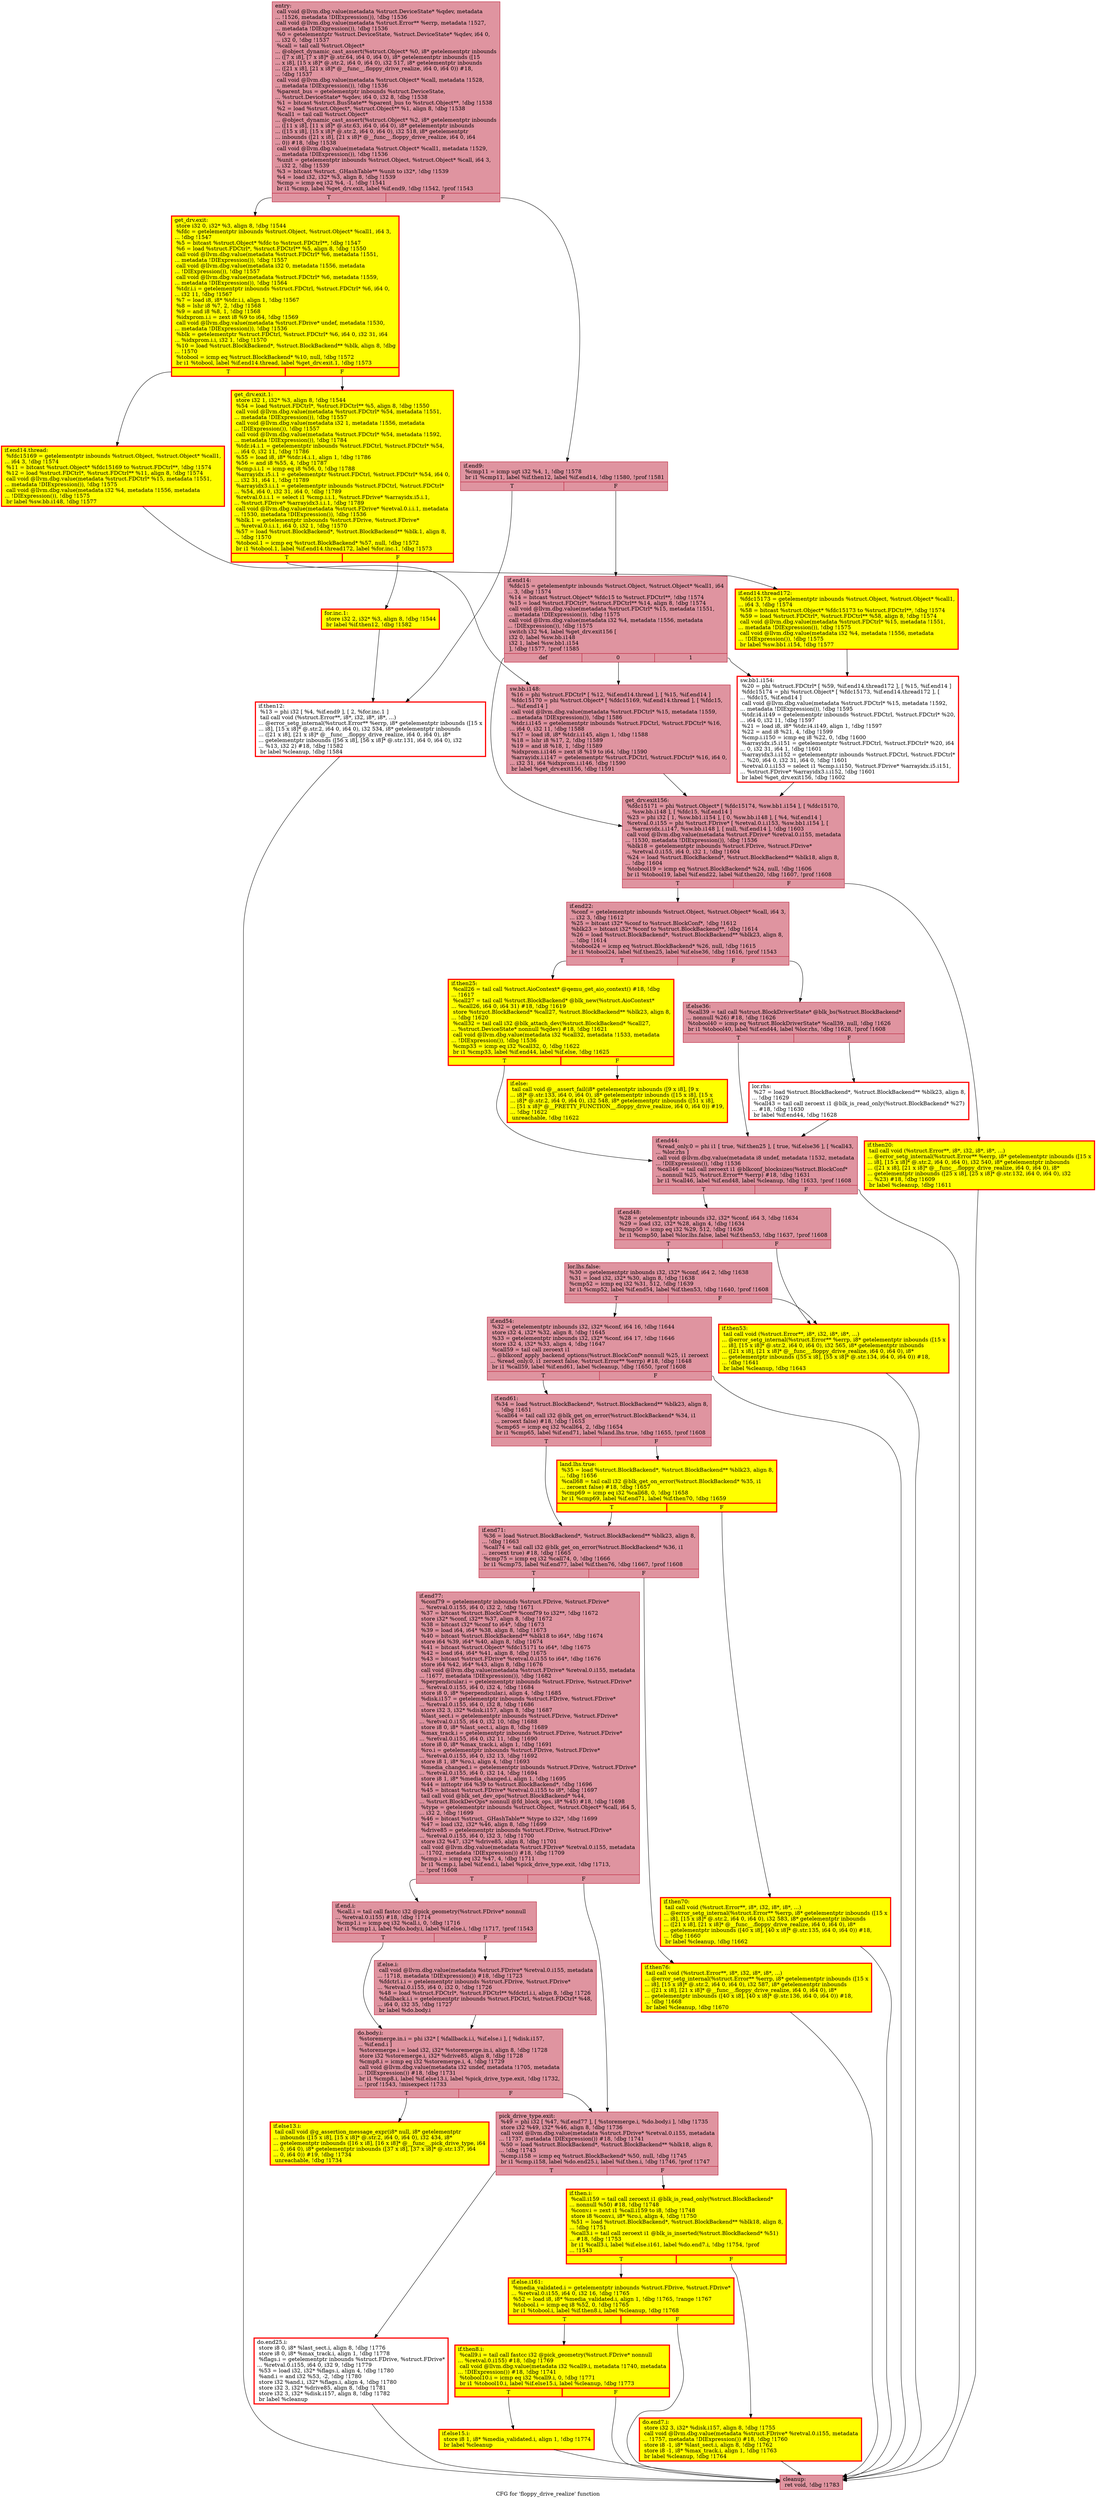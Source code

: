 digraph "CFG for 'floppy_drive_realize' function" {
	label="CFG for 'floppy_drive_realize' function";

	Node0x55f140ef0ff0 [shape=record,color="#b70d28ff", style=filled, fillcolor="#b70d2870",label="{entry:\l  call void @llvm.dbg.value(metadata %struct.DeviceState* %qdev, metadata\l... !1526, metadata !DIExpression()), !dbg !1536\l  call void @llvm.dbg.value(metadata %struct.Error** %errp, metadata !1527,\l... metadata !DIExpression()), !dbg !1536\l  %0 = getelementptr %struct.DeviceState, %struct.DeviceState* %qdev, i64 0,\l... i32 0, !dbg !1537\l  %call = tail call %struct.Object*\l... @object_dynamic_cast_assert(%struct.Object* %0, i8* getelementptr inbounds\l... ([7 x i8], [7 x i8]* @.str.64, i64 0, i64 0), i8* getelementptr inbounds ([15\l... x i8], [15 x i8]* @.str.2, i64 0, i64 0), i32 517, i8* getelementptr inbounds\l... ([21 x i8], [21 x i8]* @__func__.floppy_drive_realize, i64 0, i64 0)) #18,\l... !dbg !1537\l  call void @llvm.dbg.value(metadata %struct.Object* %call, metadata !1528,\l... metadata !DIExpression()), !dbg !1536\l  %parent_bus = getelementptr inbounds %struct.DeviceState,\l... %struct.DeviceState* %qdev, i64 0, i32 8, !dbg !1538\l  %1 = bitcast %struct.BusState** %parent_bus to %struct.Object**, !dbg !1538\l  %2 = load %struct.Object*, %struct.Object** %1, align 8, !dbg !1538\l  %call1 = tail call %struct.Object*\l... @object_dynamic_cast_assert(%struct.Object* %2, i8* getelementptr inbounds\l... ([11 x i8], [11 x i8]* @.str.63, i64 0, i64 0), i8* getelementptr inbounds\l... ([15 x i8], [15 x i8]* @.str.2, i64 0, i64 0), i32 518, i8* getelementptr\l... inbounds ([21 x i8], [21 x i8]* @__func__.floppy_drive_realize, i64 0, i64\l... 0)) #18, !dbg !1538\l  call void @llvm.dbg.value(metadata %struct.Object* %call1, metadata !1529,\l... metadata !DIExpression()), !dbg !1536\l  %unit = getelementptr inbounds %struct.Object, %struct.Object* %call, i64 3,\l... i32 2, !dbg !1539\l  %3 = bitcast %struct._GHashTable** %unit to i32*, !dbg !1539\l  %4 = load i32, i32* %3, align 8, !dbg !1539\l  %cmp = icmp eq i32 %4, -1, !dbg !1541\l  br i1 %cmp, label %get_drv.exit, label %if.end9, !dbg !1542, !prof !1543\l|{<s0>T|<s1>F}}"];
	Node0x55f140ef0ff0:s0 -> Node0x55f141253740;
	Node0x55f140ef0ff0:s1 -> Node0x55f141253190;
	Node0x55f141253740 [shape=record,penwidth=3.0, style="filled", color="red", fillcolor="yellow",label="{get_drv.exit:                                     \l  store i32 0, i32* %3, align 8, !dbg !1544\l  %fdc = getelementptr inbounds %struct.Object, %struct.Object* %call1, i64 3,\l... !dbg !1547\l  %5 = bitcast %struct.Object* %fdc to %struct.FDCtrl**, !dbg !1547\l  %6 = load %struct.FDCtrl*, %struct.FDCtrl** %5, align 8, !dbg !1550\l  call void @llvm.dbg.value(metadata %struct.FDCtrl* %6, metadata !1551,\l... metadata !DIExpression()), !dbg !1557\l  call void @llvm.dbg.value(metadata i32 0, metadata !1556, metadata\l... !DIExpression()), !dbg !1557\l  call void @llvm.dbg.value(metadata %struct.FDCtrl* %6, metadata !1559,\l... metadata !DIExpression()), !dbg !1564\l  %tdr.i.i = getelementptr inbounds %struct.FDCtrl, %struct.FDCtrl* %6, i64 0,\l... i32 11, !dbg !1567\l  %7 = load i8, i8* %tdr.i.i, align 1, !dbg !1567\l  %8 = lshr i8 %7, 2, !dbg !1568\l  %9 = and i8 %8, 1, !dbg !1568\l  %idxprom.i.i = zext i8 %9 to i64, !dbg !1569\l  call void @llvm.dbg.value(metadata %struct.FDrive* undef, metadata !1530,\l... metadata !DIExpression()), !dbg !1536\l  %blk = getelementptr %struct.FDCtrl, %struct.FDCtrl* %6, i64 0, i32 31, i64\l... %idxprom.i.i, i32 1, !dbg !1570\l  %10 = load %struct.BlockBackend*, %struct.BlockBackend** %blk, align 8, !dbg\l... !1570\l  %tobool = icmp eq %struct.BlockBackend* %10, null, !dbg !1572\l  br i1 %tobool, label %if.end14.thread, label %get_drv.exit.1, !dbg !1573\l|{<s0>T|<s1>F}}"];
	Node0x55f141253740:s0 -> Node0x55f14148bae0;
	Node0x55f141253740:s1 -> Node0x55f1413ffdd0;
	Node0x55f14148bae0 [shape=record,penwidth=3.0, style="filled", color="red", fillcolor="yellow",label="{if.end14.thread:                                  \l  %fdc15169 = getelementptr inbounds %struct.Object, %struct.Object* %call1,\l... i64 3, !dbg !1574\l  %11 = bitcast %struct.Object* %fdc15169 to %struct.FDCtrl**, !dbg !1574\l  %12 = load %struct.FDCtrl*, %struct.FDCtrl** %11, align 8, !dbg !1574\l  call void @llvm.dbg.value(metadata %struct.FDCtrl* %15, metadata !1551,\l... metadata !DIExpression()), !dbg !1575\l  call void @llvm.dbg.value(metadata i32 %4, metadata !1556, metadata\l... !DIExpression()), !dbg !1575\l  br label %sw.bb.i148, !dbg !1577\l}"];
	Node0x55f14148bae0 -> Node0x55f1410b4130;
	Node0x55f141253190 [shape=record,color="#b70d28ff", style=filled, fillcolor="#b70d2870",label="{if.end9:                                          \l  %cmp11 = icmp ugt i32 %4, 1, !dbg !1578\l  br i1 %cmp11, label %if.then12, label %if.end14, !dbg !1580, !prof !1581\l|{<s0>T|<s1>F}}"];
	Node0x55f141253190:s0 -> Node0x55f141255920;
	Node0x55f141253190:s1 -> Node0x55f141255970;
	Node0x55f141255920 [shape=record,penwidth=3.0, color="red",label="{if.then12:                                        \l  %13 = phi i32 [ %4, %if.end9 ], [ 2, %for.inc.1 ]\l  tail call void (%struct.Error**, i8*, i32, i8*, i8*, ...)\l... @error_setg_internal(%struct.Error** %errp, i8* getelementptr inbounds ([15 x\l... i8], [15 x i8]* @.str.2, i64 0, i64 0), i32 534, i8* getelementptr inbounds\l... ([21 x i8], [21 x i8]* @__func__.floppy_drive_realize, i64 0, i64 0), i8*\l... getelementptr inbounds ([56 x i8], [56 x i8]* @.str.131, i64 0, i64 0), i32\l... %13, i32 2) #18, !dbg !1582\l  br label %cleanup, !dbg !1584\l}"];
	Node0x55f141255920 -> Node0x55f1412562b0;
	Node0x55f141255970 [shape=record,color="#b70d28ff", style=filled, fillcolor="#b70d2870",label="{if.end14:                                         \l  %fdc15 = getelementptr inbounds %struct.Object, %struct.Object* %call1, i64\l... 3, !dbg !1574\l  %14 = bitcast %struct.Object* %fdc15 to %struct.FDCtrl**, !dbg !1574\l  %15 = load %struct.FDCtrl*, %struct.FDCtrl** %14, align 8, !dbg !1574\l  call void @llvm.dbg.value(metadata %struct.FDCtrl* %15, metadata !1551,\l... metadata !DIExpression()), !dbg !1575\l  call void @llvm.dbg.value(metadata i32 %4, metadata !1556, metadata\l... !DIExpression()), !dbg !1575\l  switch i32 %4, label %get_drv.exit156 [\l    i32 0, label %sw.bb.i148\l    i32 1, label %sw.bb1.i154\l  ], !dbg !1577, !prof !1585\l|{<s0>def|<s1>0|<s2>1}}"];
	Node0x55f141255970:s0 -> Node0x55f14110deb0;
	Node0x55f141255970:s1 -> Node0x55f1410b4130;
	Node0x55f141255970:s2 -> Node0x55f1411eb610;
	Node0x55f1410b4130 [shape=record,color="#b70d28ff", style=filled, fillcolor="#b70d2870",label="{sw.bb.i148:                                       \l  %16 = phi %struct.FDCtrl* [ %12, %if.end14.thread ], [ %15, %if.end14 ]\l  %fdc15170 = phi %struct.Object* [ %fdc15169, %if.end14.thread ], [ %fdc15,\l... %if.end14 ]\l  call void @llvm.dbg.value(metadata %struct.FDCtrl* %15, metadata !1559,\l... metadata !DIExpression()), !dbg !1586\l  %tdr.i.i145 = getelementptr inbounds %struct.FDCtrl, %struct.FDCtrl* %16,\l... i64 0, i32 11, !dbg !1588\l  %17 = load i8, i8* %tdr.i.i145, align 1, !dbg !1588\l  %18 = lshr i8 %17, 2, !dbg !1589\l  %19 = and i8 %18, 1, !dbg !1589\l  %idxprom.i.i146 = zext i8 %19 to i64, !dbg !1590\l  %arrayidx.i.i147 = getelementptr %struct.FDCtrl, %struct.FDCtrl* %16, i64 0,\l... i32 31, i64 %idxprom.i.i146, !dbg !1590\l  br label %get_drv.exit156, !dbg !1591\l}"];
	Node0x55f1410b4130 -> Node0x55f14110deb0;
	Node0x55f1411eb610 [shape=record,penwidth=3.0, color="red",label="{sw.bb1.i154:                                      \l  %20 = phi %struct.FDCtrl* [ %59, %if.end14.thread172 ], [ %15, %if.end14 ]\l  %fdc15174 = phi %struct.Object* [ %fdc15173, %if.end14.thread172 ], [\l... %fdc15, %if.end14 ]\l  call void @llvm.dbg.value(metadata %struct.FDCtrl* %15, metadata !1592,\l... metadata !DIExpression()), !dbg !1595\l  %tdr.i4.i149 = getelementptr inbounds %struct.FDCtrl, %struct.FDCtrl* %20,\l... i64 0, i32 11, !dbg !1597\l  %21 = load i8, i8* %tdr.i4.i149, align 1, !dbg !1597\l  %22 = and i8 %21, 4, !dbg !1599\l  %cmp.i.i150 = icmp eq i8 %22, 0, !dbg !1600\l  %arrayidx.i5.i151 = getelementptr %struct.FDCtrl, %struct.FDCtrl* %20, i64\l... 0, i32 31, i64 1, !dbg !1601\l  %arrayidx3.i.i152 = getelementptr inbounds %struct.FDCtrl, %struct.FDCtrl*\l... %20, i64 0, i32 31, i64 0, !dbg !1601\l  %retval.0.i.i153 = select i1 %cmp.i.i150, %struct.FDrive* %arrayidx.i5.i151,\l... %struct.FDrive* %arrayidx3.i.i152, !dbg !1601\l  br label %get_drv.exit156, !dbg !1602\l}"];
	Node0x55f1411eb610 -> Node0x55f14110deb0;
	Node0x55f14110deb0 [shape=record,color="#b70d28ff", style=filled, fillcolor="#b70d2870",label="{get_drv.exit156:                                  \l  %fdc15171 = phi %struct.Object* [ %fdc15174, %sw.bb1.i154 ], [ %fdc15170,\l... %sw.bb.i148 ], [ %fdc15, %if.end14 ]\l  %23 = phi i32 [ 1, %sw.bb1.i154 ], [ 0, %sw.bb.i148 ], [ %4, %if.end14 ]\l  %retval.0.i155 = phi %struct.FDrive* [ %retval.0.i.i153, %sw.bb1.i154 ], [\l... %arrayidx.i.i147, %sw.bb.i148 ], [ null, %if.end14 ], !dbg !1603\l  call void @llvm.dbg.value(metadata %struct.FDrive* %retval.0.i155, metadata\l... !1530, metadata !DIExpression()), !dbg !1536\l  %blk18 = getelementptr inbounds %struct.FDrive, %struct.FDrive*\l... %retval.0.i155, i64 0, i32 1, !dbg !1604\l  %24 = load %struct.BlockBackend*, %struct.BlockBackend** %blk18, align 8,\l... !dbg !1604\l  %tobool19 = icmp eq %struct.BlockBackend* %24, null, !dbg !1606\l  br i1 %tobool19, label %if.end22, label %if.then20, !dbg !1607, !prof !1608\l|{<s0>T|<s1>F}}"];
	Node0x55f14110deb0:s0 -> Node0x55f141257140;
	Node0x55f14110deb0:s1 -> Node0x55f1412570d0;
	Node0x55f1412570d0 [shape=record,penwidth=3.0, style="filled", color="red", fillcolor="yellow",label="{if.then20:                                        \l  tail call void (%struct.Error**, i8*, i32, i8*, i8*, ...)\l... @error_setg_internal(%struct.Error** %errp, i8* getelementptr inbounds ([15 x\l... i8], [15 x i8]* @.str.2, i64 0, i64 0), i32 540, i8* getelementptr inbounds\l... ([21 x i8], [21 x i8]* @__func__.floppy_drive_realize, i64 0, i64 0), i8*\l... getelementptr inbounds ([25 x i8], [25 x i8]* @.str.132, i64 0, i64 0), i32\l... %23) #18, !dbg !1609\l  br label %cleanup, !dbg !1611\l}"];
	Node0x55f1412570d0 -> Node0x55f1412562b0;
	Node0x55f141257140 [shape=record,color="#b70d28ff", style=filled, fillcolor="#b70d2870",label="{if.end22:                                         \l  %conf = getelementptr inbounds %struct.Object, %struct.Object* %call, i64 3,\l... i32 3, !dbg !1612\l  %25 = bitcast i32* %conf to %struct.BlockConf*, !dbg !1612\l  %blk23 = bitcast i32* %conf to %struct.BlockBackend**, !dbg !1614\l  %26 = load %struct.BlockBackend*, %struct.BlockBackend** %blk23, align 8,\l... !dbg !1614\l  %tobool24 = icmp eq %struct.BlockBackend* %26, null, !dbg !1615\l  br i1 %tobool24, label %if.then25, label %if.else36, !dbg !1616, !prof !1543\l|{<s0>T|<s1>F}}"];
	Node0x55f141257140:s0 -> Node0x55f141257a00;
	Node0x55f141257140:s1 -> Node0x55f141257e90;
	Node0x55f141257a00 [shape=record,penwidth=3.0, style="filled", color="red", fillcolor="yellow",label="{if.then25:                                        \l  %call26 = tail call %struct.AioContext* @qemu_get_aio_context() #18, !dbg\l... !1617\l  %call27 = tail call %struct.BlockBackend* @blk_new(%struct.AioContext*\l... %call26, i64 0, i64 31) #18, !dbg !1619\l  store %struct.BlockBackend* %call27, %struct.BlockBackend** %blk23, align 8,\l... !dbg !1620\l  %call32 = tail call i32 @blk_attach_dev(%struct.BlockBackend* %call27,\l... %struct.DeviceState* nonnull %qdev) #18, !dbg !1621\l  call void @llvm.dbg.value(metadata i32 %call32, metadata !1533, metadata\l... !DIExpression()), !dbg !1536\l  %cmp33 = icmp eq i32 %call32, 0, !dbg !1622\l  br i1 %cmp33, label %if.end44, label %if.else, !dbg !1625\l|{<s0>T|<s1>F}}"];
	Node0x55f141257a00:s0 -> Node0x55f141257e20;
	Node0x55f141257a00:s1 -> Node0x55f140fd9e80;
	Node0x55f140fd9e80 [shape=record,penwidth=3.0, style="filled", color="red", fillcolor="yellow",label="{if.else:                                          \l  tail call void @__assert_fail(i8* getelementptr inbounds ([9 x i8], [9 x\l... i8]* @.str.133, i64 0, i64 0), i8* getelementptr inbounds ([15 x i8], [15 x\l... i8]* @.str.2, i64 0, i64 0), i32 548, i8* getelementptr inbounds ([51 x i8],\l... [51 x i8]* @__PRETTY_FUNCTION__.floppy_drive_realize, i64 0, i64 0)) #19,\l... !dbg !1622\l  unreachable, !dbg !1622\l}"];
	Node0x55f141257e90 [shape=record,color="#b70d28ff", style=filled, fillcolor="#b70d2870",label="{if.else36:                                        \l  %call39 = tail call %struct.BlockDriverState* @blk_bs(%struct.BlockBackend*\l... nonnull %26) #18, !dbg !1626\l  %tobool40 = icmp eq %struct.BlockDriverState* %call39, null, !dbg !1626\l  br i1 %tobool40, label %if.end44, label %lor.rhs, !dbg !1628, !prof !1608\l|{<s0>T|<s1>F}}"];
	Node0x55f141257e90:s0 -> Node0x55f141257e20;
	Node0x55f141257e90:s1 -> Node0x55f1411765e0;
	Node0x55f1411765e0 [shape=record,penwidth=3.0, color="red",label="{lor.rhs:                                          \l  %27 = load %struct.BlockBackend*, %struct.BlockBackend** %blk23, align 8,\l... !dbg !1629\l  %call43 = tail call zeroext i1 @blk_is_read_only(%struct.BlockBackend* %27)\l... #18, !dbg !1630\l  br label %if.end44, !dbg !1628\l}"];
	Node0x55f1411765e0 -> Node0x55f141257e20;
	Node0x55f141257e20 [shape=record,color="#b70d28ff", style=filled, fillcolor="#b70d2870",label="{if.end44:                                         \l  %read_only.0 = phi i1 [ true, %if.then25 ], [ true, %if.else36 ], [ %call43,\l... %lor.rhs ]\l  call void @llvm.dbg.value(metadata i8 undef, metadata !1532, metadata\l... !DIExpression()), !dbg !1536\l  %call46 = tail call zeroext i1 @blkconf_blocksizes(%struct.BlockConf*\l... nonnull %25, %struct.Error** %errp) #18, !dbg !1631\l  br i1 %call46, label %if.end48, label %cleanup, !dbg !1633, !prof !1608\l|{<s0>T|<s1>F}}"];
	Node0x55f141257e20:s0 -> Node0x55f141333c80;
	Node0x55f141257e20:s1 -> Node0x55f1412562b0;
	Node0x55f141333c80 [shape=record,color="#b70d28ff", style=filled, fillcolor="#b70d2870",label="{if.end48:                                         \l  %28 = getelementptr inbounds i32, i32* %conf, i64 3, !dbg !1634\l  %29 = load i32, i32* %28, align 4, !dbg !1634\l  %cmp50 = icmp eq i32 %29, 512, !dbg !1636\l  br i1 %cmp50, label %lor.lhs.false, label %if.then53, !dbg !1637, !prof !1608\l|{<s0>T|<s1>F}}"];
	Node0x55f141333c80:s0 -> Node0x55f141334ef0;
	Node0x55f141333c80:s1 -> Node0x55f141334e50;
	Node0x55f141334ef0 [shape=record,color="#b70d28ff", style=filled, fillcolor="#b70d2870",label="{lor.lhs.false:                                    \l  %30 = getelementptr inbounds i32, i32* %conf, i64 2, !dbg !1638\l  %31 = load i32, i32* %30, align 8, !dbg !1638\l  %cmp52 = icmp eq i32 %31, 512, !dbg !1639\l  br i1 %cmp52, label %if.end54, label %if.then53, !dbg !1640, !prof !1608\l|{<s0>T|<s1>F}}"];
	Node0x55f141334ef0:s0 -> Node0x55f141334ea0;
	Node0x55f141334ef0:s1 -> Node0x55f141334e50;
	Node0x55f141334e50 [shape=record,penwidth=3.0, style="filled", color="red", fillcolor="yellow",label="{if.then53:                                        \l  tail call void (%struct.Error**, i8*, i32, i8*, i8*, ...)\l... @error_setg_internal(%struct.Error** %errp, i8* getelementptr inbounds ([15 x\l... i8], [15 x i8]* @.str.2, i64 0, i64 0), i32 565, i8* getelementptr inbounds\l... ([21 x i8], [21 x i8]* @__func__.floppy_drive_realize, i64 0, i64 0), i8*\l... getelementptr inbounds ([55 x i8], [55 x i8]* @.str.134, i64 0, i64 0)) #18,\l... !dbg !1641\l  br label %cleanup, !dbg !1643\l}"];
	Node0x55f141334e50 -> Node0x55f1412562b0;
	Node0x55f141334ea0 [shape=record,color="#b70d28ff", style=filled, fillcolor="#b70d2870",label="{if.end54:                                         \l  %32 = getelementptr inbounds i32, i32* %conf, i64 16, !dbg !1644\l  store i32 4, i32* %32, align 8, !dbg !1645\l  %33 = getelementptr inbounds i32, i32* %conf, i64 17, !dbg !1646\l  store i32 4, i32* %33, align 4, !dbg !1647\l  %call59 = tail call zeroext i1\l... @blkconf_apply_backend_options(%struct.BlockConf* nonnull %25, i1 zeroext\l... %read_only.0, i1 zeroext false, %struct.Error** %errp) #18, !dbg !1648\l  br i1 %call59, label %if.end61, label %cleanup, !dbg !1650, !prof !1608\l|{<s0>T|<s1>F}}"];
	Node0x55f141334ea0:s0 -> Node0x55f141336450;
	Node0x55f141334ea0:s1 -> Node0x55f1412562b0;
	Node0x55f141336450 [shape=record,color="#b70d28ff", style=filled, fillcolor="#b70d2870",label="{if.end61:                                         \l  %34 = load %struct.BlockBackend*, %struct.BlockBackend** %blk23, align 8,\l... !dbg !1651\l  %call64 = tail call i32 @blk_get_on_error(%struct.BlockBackend* %34, i1\l... zeroext false) #18, !dbg !1653\l  %cmp65 = icmp eq i32 %call64, 2, !dbg !1654\l  br i1 %cmp65, label %if.end71, label %land.lhs.true, !dbg !1655, !prof !1608\l|{<s0>T|<s1>F}}"];
	Node0x55f141336450:s0 -> Node0x55f1411095a0;
	Node0x55f141336450:s1 -> Node0x55f1411095f0;
	Node0x55f1411095f0 [shape=record,penwidth=3.0, style="filled", color="red", fillcolor="yellow",label="{land.lhs.true:                                    \l  %35 = load %struct.BlockBackend*, %struct.BlockBackend** %blk23, align 8,\l... !dbg !1656\l  %call68 = tail call i32 @blk_get_on_error(%struct.BlockBackend* %35, i1\l... zeroext false) #18, !dbg !1657\l  %cmp69 = icmp eq i32 %call68, 0, !dbg !1658\l  br i1 %cmp69, label %if.end71, label %if.then70, !dbg !1659\l|{<s0>T|<s1>F}}"];
	Node0x55f1411095f0:s0 -> Node0x55f1411095a0;
	Node0x55f1411095f0:s1 -> Node0x55f1411094a0;
	Node0x55f1411094a0 [shape=record,penwidth=3.0, style="filled", color="red", fillcolor="yellow",label="{if.then70:                                        \l  tail call void (%struct.Error**, i8*, i32, i8*, i8*, ...)\l... @error_setg_internal(%struct.Error** %errp, i8* getelementptr inbounds ([15 x\l... i8], [15 x i8]* @.str.2, i64 0, i64 0), i32 583, i8* getelementptr inbounds\l... ([21 x i8], [21 x i8]* @__func__.floppy_drive_realize, i64 0, i64 0), i8*\l... getelementptr inbounds ([40 x i8], [40 x i8]* @.str.135, i64 0, i64 0)) #18,\l... !dbg !1660\l  br label %cleanup, !dbg !1662\l}"];
	Node0x55f1411094a0 -> Node0x55f1412562b0;
	Node0x55f1411095a0 [shape=record,color="#b70d28ff", style=filled, fillcolor="#b70d2870",label="{if.end71:                                         \l  %36 = load %struct.BlockBackend*, %struct.BlockBackend** %blk23, align 8,\l... !dbg !1663\l  %call74 = tail call i32 @blk_get_on_error(%struct.BlockBackend* %36, i1\l... zeroext true) #18, !dbg !1665\l  %cmp75 = icmp eq i32 %call74, 0, !dbg !1666\l  br i1 %cmp75, label %if.end77, label %if.then76, !dbg !1667, !prof !1608\l|{<s0>T|<s1>F}}"];
	Node0x55f1411095a0:s0 -> Node0x55f14133ace0;
	Node0x55f1411095a0:s1 -> Node0x55f14133a950;
	Node0x55f14133a950 [shape=record,penwidth=3.0, style="filled", color="red", fillcolor="yellow",label="{if.then76:                                        \l  tail call void (%struct.Error**, i8*, i32, i8*, i8*, ...)\l... @error_setg_internal(%struct.Error** %errp, i8* getelementptr inbounds ([15 x\l... i8], [15 x i8]* @.str.2, i64 0, i64 0), i32 587, i8* getelementptr inbounds\l... ([21 x i8], [21 x i8]* @__func__.floppy_drive_realize, i64 0, i64 0), i8*\l... getelementptr inbounds ([40 x i8], [40 x i8]* @.str.136, i64 0, i64 0)) #18,\l... !dbg !1668\l  br label %cleanup, !dbg !1670\l}"];
	Node0x55f14133a950 -> Node0x55f1412562b0;
	Node0x55f14133ace0 [shape=record,color="#b70d28ff", style=filled, fillcolor="#b70d2870",label="{if.end77:                                         \l  %conf79 = getelementptr inbounds %struct.FDrive, %struct.FDrive*\l... %retval.0.i155, i64 0, i32 2, !dbg !1671\l  %37 = bitcast %struct.BlockConf** %conf79 to i32**, !dbg !1672\l  store i32* %conf, i32** %37, align 8, !dbg !1672\l  %38 = bitcast i32* %conf to i64*, !dbg !1673\l  %39 = load i64, i64* %38, align 8, !dbg !1673\l  %40 = bitcast %struct.BlockBackend** %blk18 to i64*, !dbg !1674\l  store i64 %39, i64* %40, align 8, !dbg !1674\l  %41 = bitcast %struct.Object* %fdc15171 to i64*, !dbg !1675\l  %42 = load i64, i64* %41, align 8, !dbg !1675\l  %43 = bitcast %struct.FDrive* %retval.0.i155 to i64*, !dbg !1676\l  store i64 %42, i64* %43, align 8, !dbg !1676\l  call void @llvm.dbg.value(metadata %struct.FDrive* %retval.0.i155, metadata\l... !1677, metadata !DIExpression()), !dbg !1682\l  %perpendicular.i = getelementptr inbounds %struct.FDrive, %struct.FDrive*\l... %retval.0.i155, i64 0, i32 4, !dbg !1684\l  store i8 0, i8* %perpendicular.i, align 4, !dbg !1685\l  %disk.i157 = getelementptr inbounds %struct.FDrive, %struct.FDrive*\l... %retval.0.i155, i64 0, i32 8, !dbg !1686\l  store i32 3, i32* %disk.i157, align 8, !dbg !1687\l  %last_sect.i = getelementptr inbounds %struct.FDrive, %struct.FDrive*\l... %retval.0.i155, i64 0, i32 10, !dbg !1688\l  store i8 0, i8* %last_sect.i, align 8, !dbg !1689\l  %max_track.i = getelementptr inbounds %struct.FDrive, %struct.FDrive*\l... %retval.0.i155, i64 0, i32 11, !dbg !1690\l  store i8 0, i8* %max_track.i, align 1, !dbg !1691\l  %ro.i = getelementptr inbounds %struct.FDrive, %struct.FDrive*\l... %retval.0.i155, i64 0, i32 13, !dbg !1692\l  store i8 1, i8* %ro.i, align 4, !dbg !1693\l  %media_changed.i = getelementptr inbounds %struct.FDrive, %struct.FDrive*\l... %retval.0.i155, i64 0, i32 14, !dbg !1694\l  store i8 1, i8* %media_changed.i, align 1, !dbg !1695\l  %44 = inttoptr i64 %39 to %struct.BlockBackend*, !dbg !1696\l  %45 = bitcast %struct.FDrive* %retval.0.i155 to i8*, !dbg !1697\l  tail call void @blk_set_dev_ops(%struct.BlockBackend* %44,\l... %struct.BlockDevOps* nonnull @fd_block_ops, i8* %45) #18, !dbg !1698\l  %type = getelementptr inbounds %struct.Object, %struct.Object* %call, i64 5,\l... i32 2, !dbg !1699\l  %46 = bitcast %struct._GHashTable** %type to i32*, !dbg !1699\l  %47 = load i32, i32* %46, align 8, !dbg !1699\l  %drive85 = getelementptr inbounds %struct.FDrive, %struct.FDrive*\l... %retval.0.i155, i64 0, i32 3, !dbg !1700\l  store i32 %47, i32* %drive85, align 8, !dbg !1701\l  call void @llvm.dbg.value(metadata %struct.FDrive* %retval.0.i155, metadata\l... !1702, metadata !DIExpression()) #18, !dbg !1709\l  %cmp.i = icmp eq i32 %47, 4, !dbg !1711\l  br i1 %cmp.i, label %if.end.i, label %pick_drive_type.exit, !dbg !1713,\l... !prof !1608\l|{<s0>T|<s1>F}}"];
	Node0x55f14133ace0:s0 -> Node0x55f1411b66b0;
	Node0x55f14133ace0:s1 -> Node0x55f14107d850;
	Node0x55f1411b66b0 [shape=record,color="#b70d28ff", style=filled, fillcolor="#b70d2870",label="{if.end.i:                                         \l  %call.i = tail call fastcc i32 @pick_geometry(%struct.FDrive* nonnull\l... %retval.0.i155) #18, !dbg !1714\l  %cmp1.i = icmp eq i32 %call.i, 0, !dbg !1716\l  br i1 %cmp1.i, label %do.body.i, label %if.else.i, !dbg !1717, !prof !1543\l|{<s0>T|<s1>F}}"];
	Node0x55f1411b66b0:s0 -> Node0x55f141182980;
	Node0x55f1411b66b0:s1 -> Node0x55f1410bad40;
	Node0x55f1410bad40 [shape=record,color="#b70d28ff", style=filled, fillcolor="#b70d2870",label="{if.else.i:                                        \l  call void @llvm.dbg.value(metadata %struct.FDrive* %retval.0.i155, metadata\l... !1718, metadata !DIExpression()) #18, !dbg !1723\l  %fdctrl.i.i = getelementptr inbounds %struct.FDrive, %struct.FDrive*\l... %retval.0.i155, i64 0, i32 0, !dbg !1726\l  %48 = load %struct.FDCtrl*, %struct.FDCtrl** %fdctrl.i.i, align 8, !dbg !1726\l  %fallback.i.i = getelementptr inbounds %struct.FDCtrl, %struct.FDCtrl* %48,\l... i64 0, i32 35, !dbg !1727\l  br label %do.body.i\l}"];
	Node0x55f1410bad40 -> Node0x55f141182980;
	Node0x55f141182980 [shape=record,color="#b70d28ff", style=filled, fillcolor="#b70d2870",label="{do.body.i:                                        \l  %storemerge.in.i = phi i32* [ %fallback.i.i, %if.else.i ], [ %disk.i157,\l... %if.end.i ]\l  %storemerge.i = load i32, i32* %storemerge.in.i, align 8, !dbg !1728\l  store i32 %storemerge.i, i32* %drive85, align 8, !dbg !1728\l  %cmp8.i = icmp eq i32 %storemerge.i, 4, !dbg !1729\l  call void @llvm.dbg.value(metadata i32 undef, metadata !1705, metadata\l... !DIExpression()) #18, !dbg !1731\l  br i1 %cmp8.i, label %if.else13.i, label %pick_drive_type.exit, !dbg !1732,\l... !prof !1543, !misexpect !1733\l|{<s0>T|<s1>F}}"];
	Node0x55f141182980:s0 -> Node0x55f140f3fb30;
	Node0x55f141182980:s1 -> Node0x55f14107d850;
	Node0x55f140f3fb30 [shape=record,penwidth=3.0, style="filled", color="red", fillcolor="yellow",label="{if.else13.i:                                      \l  tail call void @g_assertion_message_expr(i8* null, i8* getelementptr\l... inbounds ([15 x i8], [15 x i8]* @.str.2, i64 0, i64 0), i32 434, i8*\l... getelementptr inbounds ([16 x i8], [16 x i8]* @__func__.pick_drive_type, i64\l... 0, i64 0), i8* getelementptr inbounds ([37 x i8], [37 x i8]* @.str.137, i64\l... 0, i64 0)) #19, !dbg !1734\l  unreachable, !dbg !1734\l}"];
	Node0x55f14107d850 [shape=record,color="#b70d28ff", style=filled, fillcolor="#b70d2870",label="{pick_drive_type.exit:                             \l  %49 = phi i32 [ %47, %if.end77 ], [ %storemerge.i, %do.body.i ], !dbg !1735\l  store i32 %49, i32* %46, align 8, !dbg !1736\l  call void @llvm.dbg.value(metadata %struct.FDrive* %retval.0.i155, metadata\l... !1737, metadata !DIExpression()) #18, !dbg !1741\l  %50 = load %struct.BlockBackend*, %struct.BlockBackend** %blk18, align 8,\l... !dbg !1743\l  %cmp.i158 = icmp eq %struct.BlockBackend* %50, null, !dbg !1745\l  br i1 %cmp.i158, label %do.end25.i, label %if.then.i, !dbg !1746, !prof !1747\l|{<s0>T|<s1>F}}"];
	Node0x55f14107d850:s0 -> Node0x55f14148e210;
	Node0x55f14107d850:s1 -> Node0x55f1410fb060;
	Node0x55f1410fb060 [shape=record,penwidth=3.0, style="filled", color="red", fillcolor="yellow",label="{if.then.i:                                        \l  %call.i159 = tail call zeroext i1 @blk_is_read_only(%struct.BlockBackend*\l... nonnull %50) #18, !dbg !1748\l  %conv.i = zext i1 %call.i159 to i8, !dbg !1748\l  store i8 %conv.i, i8* %ro.i, align 4, !dbg !1750\l  %51 = load %struct.BlockBackend*, %struct.BlockBackend** %blk18, align 8,\l... !dbg !1751\l  %call3.i = tail call zeroext i1 @blk_is_inserted(%struct.BlockBackend* %51)\l... #18, !dbg !1753\l  br i1 %call3.i, label %if.else.i161, label %do.end7.i, !dbg !1754, !prof\l... !1543\l|{<s0>T|<s1>F}}"];
	Node0x55f1410fb060:s0 -> Node0x55f141492e40;
	Node0x55f1410fb060:s1 -> Node0x55f140ed7920;
	Node0x55f140ed7920 [shape=record,penwidth=3.0, style="filled", color="red", fillcolor="yellow",label="{do.end7.i:                                        \l  store i32 3, i32* %disk.i157, align 8, !dbg !1755\l  call void @llvm.dbg.value(metadata %struct.FDrive* %retval.0.i155, metadata\l... !1757, metadata !DIExpression()) #18, !dbg !1760\l  store i8 -1, i8* %last_sect.i, align 8, !dbg !1762\l  store i8 -1, i8* %max_track.i, align 1, !dbg !1763\l  br label %cleanup, !dbg !1764\l}"];
	Node0x55f140ed7920 -> Node0x55f1412562b0;
	Node0x55f141492e40 [shape=record,penwidth=3.0, style="filled", color="red", fillcolor="yellow",label="{if.else.i161:                                     \l  %media_validated.i = getelementptr inbounds %struct.FDrive, %struct.FDrive*\l... %retval.0.i155, i64 0, i32 16, !dbg !1765\l  %52 = load i8, i8* %media_validated.i, align 1, !dbg !1765, !range !1767\l  %tobool.i = icmp eq i8 %52, 0, !dbg !1765\l  br i1 %tobool.i, label %if.then8.i, label %cleanup, !dbg !1768\l|{<s0>T|<s1>F}}"];
	Node0x55f141492e40:s0 -> Node0x55f1414749e0;
	Node0x55f141492e40:s1 -> Node0x55f1412562b0;
	Node0x55f1414749e0 [shape=record,penwidth=3.0, style="filled", color="red", fillcolor="yellow",label="{if.then8.i:                                       \l  %call9.i = tail call fastcc i32 @pick_geometry(%struct.FDrive* nonnull\l... %retval.0.i155) #18, !dbg !1769\l  call void @llvm.dbg.value(metadata i32 %call9.i, metadata !1740, metadata\l... !DIExpression()) #18, !dbg !1741\l  %tobool10.i = icmp eq i32 %call9.i, 0, !dbg !1771\l  br i1 %tobool10.i, label %if.else15.i, label %cleanup, !dbg !1773\l|{<s0>T|<s1>F}}"];
	Node0x55f1414749e0:s0 -> Node0x55f14148e100;
	Node0x55f1414749e0:s1 -> Node0x55f1412562b0;
	Node0x55f14148e100 [shape=record,penwidth=3.0, style="filled", color="red", fillcolor="yellow",label="{if.else15.i:                                      \l  store i8 1, i8* %media_validated.i, align 1, !dbg !1774\l  br label %cleanup\l}"];
	Node0x55f14148e100 -> Node0x55f1412562b0;
	Node0x55f14148e210 [shape=record,penwidth=3.0, color="red",label="{do.end25.i:                                       \l  store i8 0, i8* %last_sect.i, align 8, !dbg !1776\l  store i8 0, i8* %max_track.i, align 1, !dbg !1778\l  %flags.i = getelementptr inbounds %struct.FDrive, %struct.FDrive*\l... %retval.0.i155, i64 0, i32 9, !dbg !1779\l  %53 = load i32, i32* %flags.i, align 4, !dbg !1780\l  %and.i = and i32 %53, -2, !dbg !1780\l  store i32 %and.i, i32* %flags.i, align 4, !dbg !1780\l  store i32 3, i32* %drive85, align 8, !dbg !1781\l  store i32 3, i32* %disk.i157, align 8, !dbg !1782\l  br label %cleanup\l}"];
	Node0x55f14148e210 -> Node0x55f1412562b0;
	Node0x55f1412562b0 [shape=record,color="#b70d28ff", style=filled, fillcolor="#b70d2870",label="{cleanup:                                          \l  ret void, !dbg !1783\l}"];
	Node0x55f1413ffdd0 [shape=record,penwidth=3.0, style="filled", color="red", fillcolor="yellow",label="{get_drv.exit.1:                                   \l  store i32 1, i32* %3, align 8, !dbg !1544\l  %54 = load %struct.FDCtrl*, %struct.FDCtrl** %5, align 8, !dbg !1550\l  call void @llvm.dbg.value(metadata %struct.FDCtrl* %54, metadata !1551,\l... metadata !DIExpression()), !dbg !1557\l  call void @llvm.dbg.value(metadata i32 1, metadata !1556, metadata\l... !DIExpression()), !dbg !1557\l  call void @llvm.dbg.value(metadata %struct.FDCtrl* %54, metadata !1592,\l... metadata !DIExpression()), !dbg !1784\l  %tdr.i4.i.1 = getelementptr inbounds %struct.FDCtrl, %struct.FDCtrl* %54,\l... i64 0, i32 11, !dbg !1786\l  %55 = load i8, i8* %tdr.i4.i.1, align 1, !dbg !1786\l  %56 = and i8 %55, 4, !dbg !1787\l  %cmp.i.i.1 = icmp eq i8 %56, 0, !dbg !1788\l  %arrayidx.i5.i.1 = getelementptr %struct.FDCtrl, %struct.FDCtrl* %54, i64 0,\l... i32 31, i64 1, !dbg !1789\l  %arrayidx3.i.i.1 = getelementptr inbounds %struct.FDCtrl, %struct.FDCtrl*\l... %54, i64 0, i32 31, i64 0, !dbg !1789\l  %retval.0.i.i.1 = select i1 %cmp.i.i.1, %struct.FDrive* %arrayidx.i5.i.1,\l... %struct.FDrive* %arrayidx3.i.i.1, !dbg !1789\l  call void @llvm.dbg.value(metadata %struct.FDrive* %retval.0.i.i.1, metadata\l... !1530, metadata !DIExpression()), !dbg !1536\l  %blk.1 = getelementptr inbounds %struct.FDrive, %struct.FDrive*\l... %retval.0.i.i.1, i64 0, i32 1, !dbg !1570\l  %57 = load %struct.BlockBackend*, %struct.BlockBackend** %blk.1, align 8,\l... !dbg !1570\l  %tobool.1 = icmp eq %struct.BlockBackend* %57, null, !dbg !1572\l  br i1 %tobool.1, label %if.end14.thread172, label %for.inc.1, !dbg !1573\l|{<s0>T|<s1>F}}"];
	Node0x55f1413ffdd0:s0 -> Node0x55f141084b20;
	Node0x55f1413ffdd0:s1 -> Node0x55f14143d0c0;
	Node0x55f141084b20 [shape=record,penwidth=3.0, style="filled", color="red", fillcolor="yellow",label="{if.end14.thread172:                               \l  %fdc15173 = getelementptr inbounds %struct.Object, %struct.Object* %call1,\l... i64 3, !dbg !1574\l  %58 = bitcast %struct.Object* %fdc15173 to %struct.FDCtrl**, !dbg !1574\l  %59 = load %struct.FDCtrl*, %struct.FDCtrl** %58, align 8, !dbg !1574\l  call void @llvm.dbg.value(metadata %struct.FDCtrl* %15, metadata !1551,\l... metadata !DIExpression()), !dbg !1575\l  call void @llvm.dbg.value(metadata i32 %4, metadata !1556, metadata\l... !DIExpression()), !dbg !1575\l  br label %sw.bb1.i154, !dbg !1577\l}"];
	Node0x55f141084b20 -> Node0x55f1411eb610;
	Node0x55f14143d0c0 [shape=record,penwidth=3.0, style="filled", color="red", fillcolor="yellow",label="{for.inc.1:                                        \l  store i32 2, i32* %3, align 8, !dbg !1544\l  br label %if.then12, !dbg !1582\l}"];
	Node0x55f14143d0c0 -> Node0x55f141255920;
}
